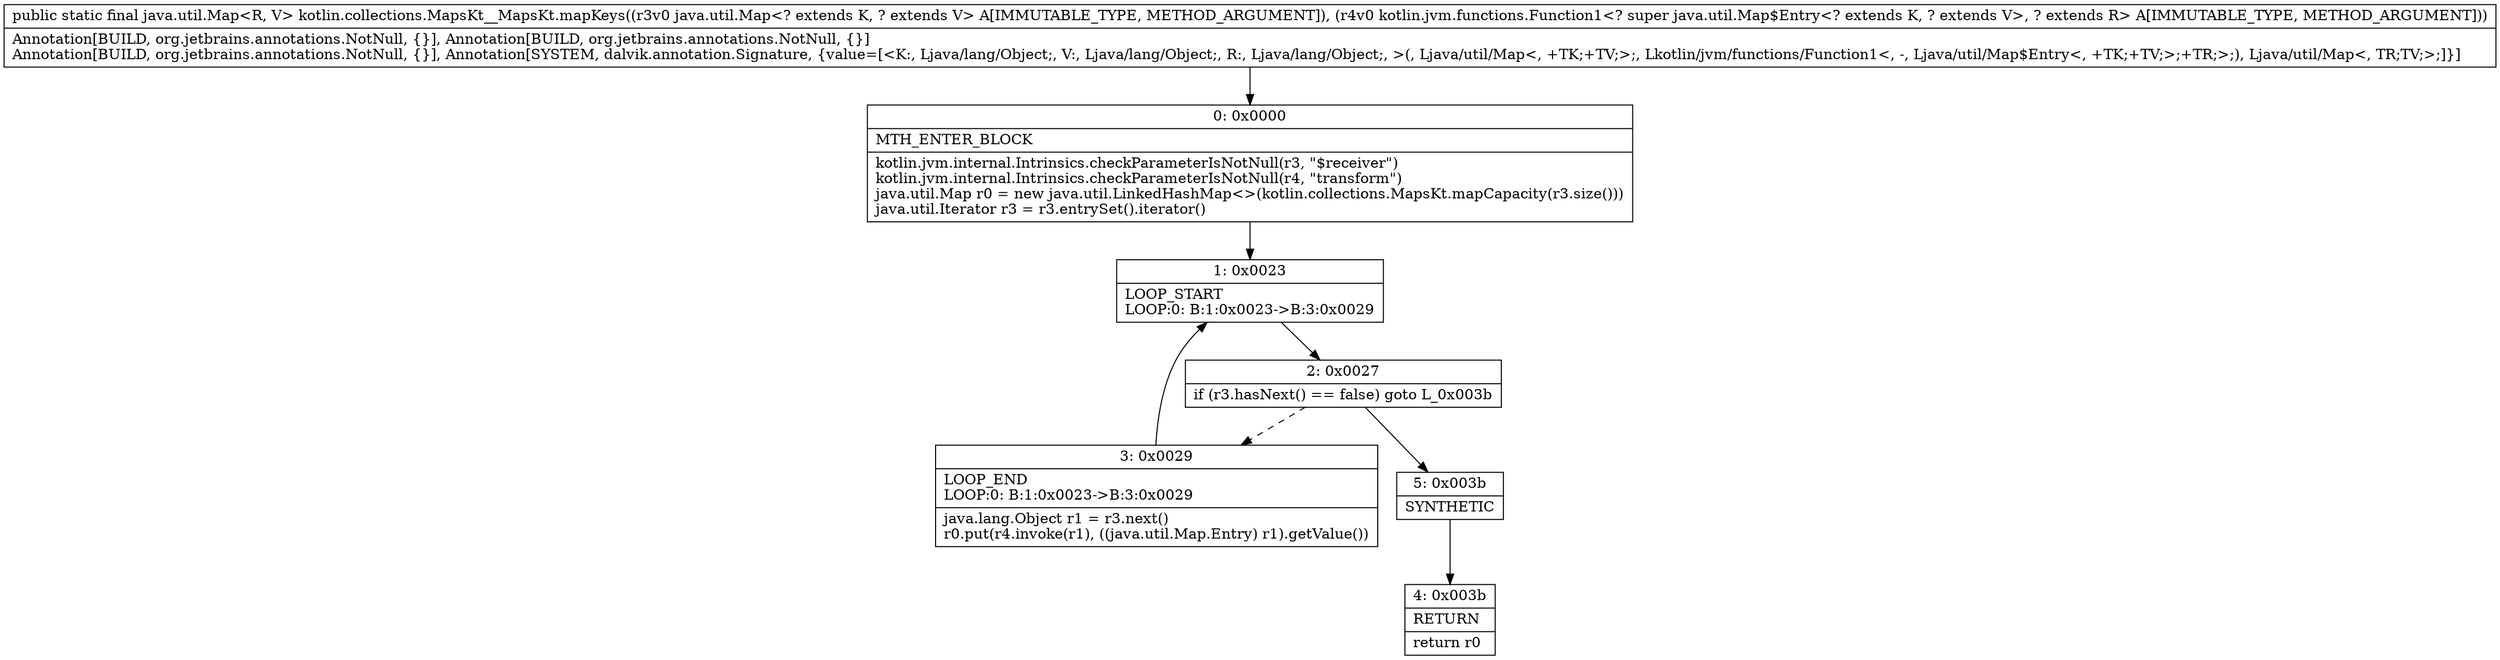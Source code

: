 digraph "CFG forkotlin.collections.MapsKt__MapsKt.mapKeys(Ljava\/util\/Map;Lkotlin\/jvm\/functions\/Function1;)Ljava\/util\/Map;" {
Node_0 [shape=record,label="{0\:\ 0x0000|MTH_ENTER_BLOCK\l|kotlin.jvm.internal.Intrinsics.checkParameterIsNotNull(r3, \"$receiver\")\lkotlin.jvm.internal.Intrinsics.checkParameterIsNotNull(r4, \"transform\")\ljava.util.Map r0 = new java.util.LinkedHashMap\<\>(kotlin.collections.MapsKt.mapCapacity(r3.size()))\ljava.util.Iterator r3 = r3.entrySet().iterator()\l}"];
Node_1 [shape=record,label="{1\:\ 0x0023|LOOP_START\lLOOP:0: B:1:0x0023\-\>B:3:0x0029\l}"];
Node_2 [shape=record,label="{2\:\ 0x0027|if (r3.hasNext() == false) goto L_0x003b\l}"];
Node_3 [shape=record,label="{3\:\ 0x0029|LOOP_END\lLOOP:0: B:1:0x0023\-\>B:3:0x0029\l|java.lang.Object r1 = r3.next()\lr0.put(r4.invoke(r1), ((java.util.Map.Entry) r1).getValue())\l}"];
Node_4 [shape=record,label="{4\:\ 0x003b|RETURN\l|return r0\l}"];
Node_5 [shape=record,label="{5\:\ 0x003b|SYNTHETIC\l}"];
MethodNode[shape=record,label="{public static final java.util.Map\<R, V\> kotlin.collections.MapsKt__MapsKt.mapKeys((r3v0 java.util.Map\<? extends K, ? extends V\> A[IMMUTABLE_TYPE, METHOD_ARGUMENT]), (r4v0 kotlin.jvm.functions.Function1\<? super java.util.Map$Entry\<? extends K, ? extends V\>, ? extends R\> A[IMMUTABLE_TYPE, METHOD_ARGUMENT]))  | Annotation[BUILD, org.jetbrains.annotations.NotNull, \{\}], Annotation[BUILD, org.jetbrains.annotations.NotNull, \{\}]\lAnnotation[BUILD, org.jetbrains.annotations.NotNull, \{\}], Annotation[SYSTEM, dalvik.annotation.Signature, \{value=[\<K:, Ljava\/lang\/Object;, V:, Ljava\/lang\/Object;, R:, Ljava\/lang\/Object;, \>(, Ljava\/util\/Map\<, +TK;+TV;\>;, Lkotlin\/jvm\/functions\/Function1\<, \-, Ljava\/util\/Map$Entry\<, +TK;+TV;\>;+TR;\>;), Ljava\/util\/Map\<, TR;TV;\>;]\}]\l}"];
MethodNode -> Node_0;
Node_0 -> Node_1;
Node_1 -> Node_2;
Node_2 -> Node_3[style=dashed];
Node_2 -> Node_5;
Node_3 -> Node_1;
Node_5 -> Node_4;
}

